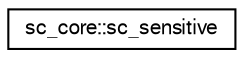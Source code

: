 digraph "Graphical Class Hierarchy"
{
  edge [fontname="FreeSans",fontsize="10",labelfontname="FreeSans",labelfontsize="10"];
  node [fontname="FreeSans",fontsize="10",shape=record];
  rankdir="LR";
  Node0 [label="sc_core::sc_sensitive",height=0.2,width=0.4,color="black", fillcolor="white", style="filled",URL="$a01956.html"];
}
